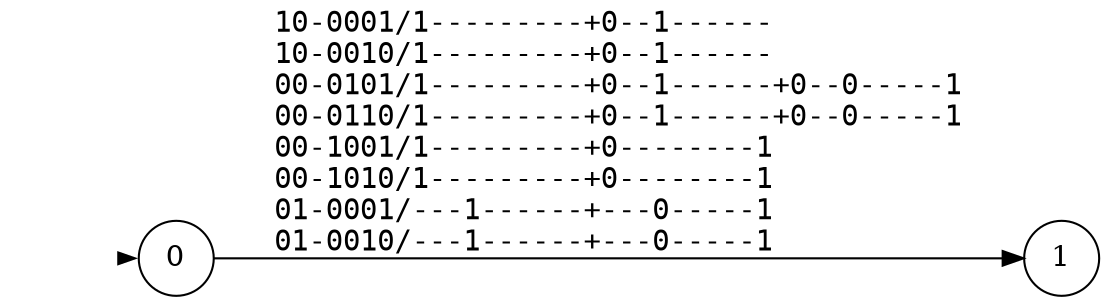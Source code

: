 digraph""{graph[rankdir=LR,ranksep=0.8,nodesep=0.2];node[shape=circle];edge[fontname=mono];init[shape=point,style=invis];0[label="0"];1[label="1"];init->0[penwidth=0,tooltip="initialstate"];0->1[label="10-0001/1---------+0--1------\l10-0010/1---------+0--1------\l00-0101/1---------+0--1------+0--0-----1\l00-0110/1---------+0--1------+0--0-----1\l00-1001/1---------+0--------1\l00-1010/1---------+0--------1\l01-0001/---1------+---0-----1\l01-0010/---1------+---0-----1\l",labeltooltip="pharmacy&#8743;&#172;entrance&#8743;&#172;medical_room&#8743;&#172;corridor&#8743;&#172;night&#8743;day/a+&#172;a&#8743;g&#10;pharmacy&#8743;&#172;entrance&#8743;&#172;medical_room&#8743;&#172;corridor&#8743;night&#8743;&#172;day/a+&#172;a&#8743;g&#10;&#172;pharmacy&#8743;&#172;entrance&#8743;&#172;medical_room&#8743;corridor&#8743;&#172;night&#8743;day/a+&#172;a&#8743;g+&#172;a&#8743;&#172;g&#8743;d&#10;&#172;pharmacy&#8743;&#172;entrance&#8743;&#172;medical_room&#8743;corridor&#8743;night&#8743;&#172;day/a+&#172;a&#8743;g+&#172;a&#8743;&#172;g&#8743;d&#10;&#172;pharmacy&#8743;&#172;entrance&#8743;medical_room&#8743;&#172;corridor&#8743;&#172;night&#8743;day/a+&#172;a&#8743;d&#10;&#172;pharmacy&#8743;&#172;entrance&#8743;medical_room&#8743;&#172;corridor&#8743;night&#8743;&#172;day/a+&#172;a&#8743;d&#10;&#172;pharmacy&#8743;entrance&#8743;&#172;medical_room&#8743;&#172;corridor&#8743;&#172;night&#8743;day/g+&#172;g&#8743;d&#10;&#172;pharmacy&#8743;entrance&#8743;&#172;medical_room&#8743;&#172;corridor&#8743;night&#8743;&#172;day/g+&#172;g&#8743;d&#10;"];}